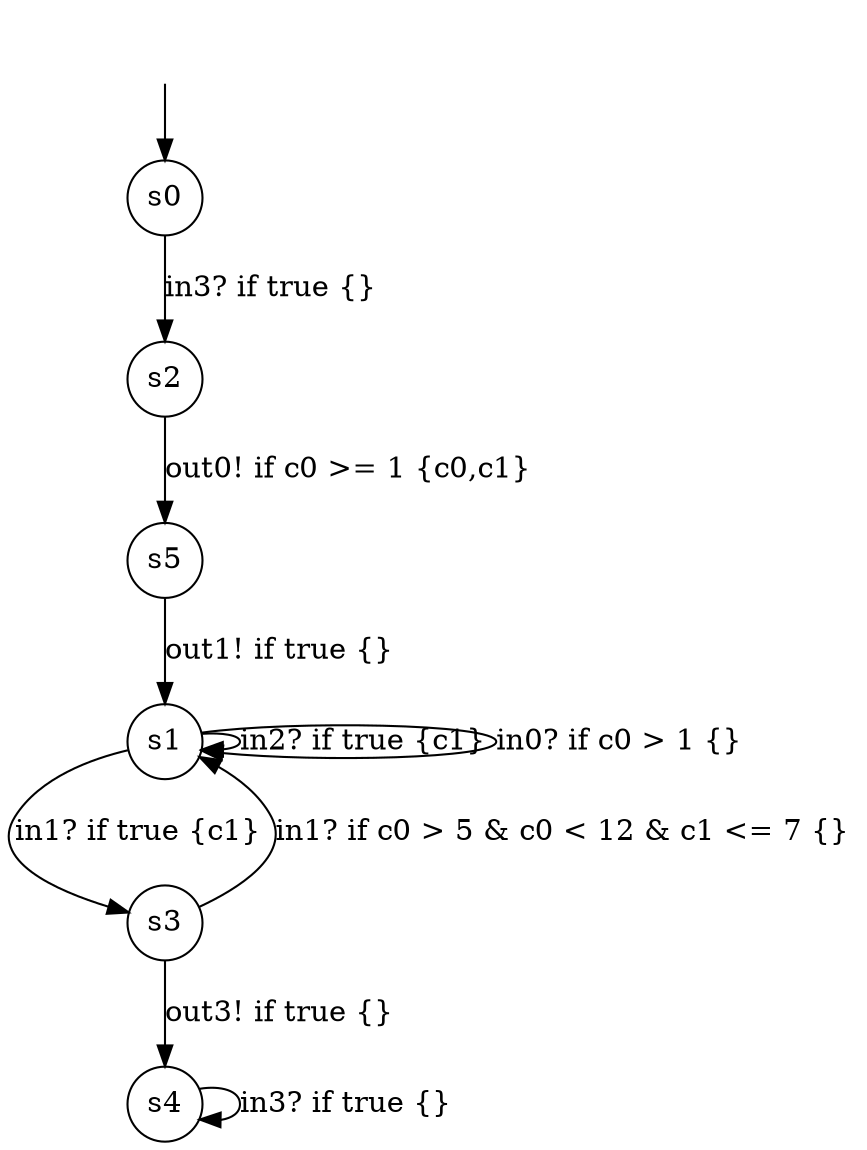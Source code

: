 digraph g {
__start0 [label="" shape="none"];
s0 [shape="circle" margin=0 label="s0"];
s1 [shape="circle" margin=0 label="s1"];
s2 [shape="circle" margin=0 label="s2"];
s3 [shape="circle" margin=0 label="s3"];
s4 [shape="circle" margin=0 label="s4"];
s5 [shape="circle" margin=0 label="s5"];
s0 -> s2 [label="in3? if true {} "];
s1 -> s1 [label="in2? if true {c1} "];
s1 -> s1 [label="in0? if c0 > 1 {} "];
s1 -> s3 [label="in1? if true {c1} "];
s2 -> s5 [label="out0! if c0 >= 1 {c0,c1} "];
s3 -> s1 [label="in1? if c0 > 5 & c0 < 12 & c1 <= 7 {} "];
s3 -> s4 [label="out3! if true {} "];
s4 -> s4 [label="in3? if true {} "];
s5 -> s1 [label="out1! if true {} "];
__start0 -> s0;
}
